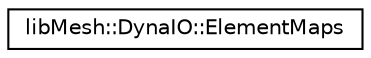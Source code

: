 digraph "类继承关系图"
{
 // INTERACTIVE_SVG=YES
  edge [fontname="Helvetica",fontsize="10",labelfontname="Helvetica",labelfontsize="10"];
  node [fontname="Helvetica",fontsize="10",shape=record];
  rankdir="LR";
  Node1 [label="libMesh::DynaIO::ElementMaps",height=0.2,width=0.4,color="black", fillcolor="white", style="filled",URL="$structlibMesh_1_1DynaIO_1_1ElementMaps.html",tooltip="struct which holds a map from LS-DYNA to libMesh element numberings and vice-versa. "];
}
